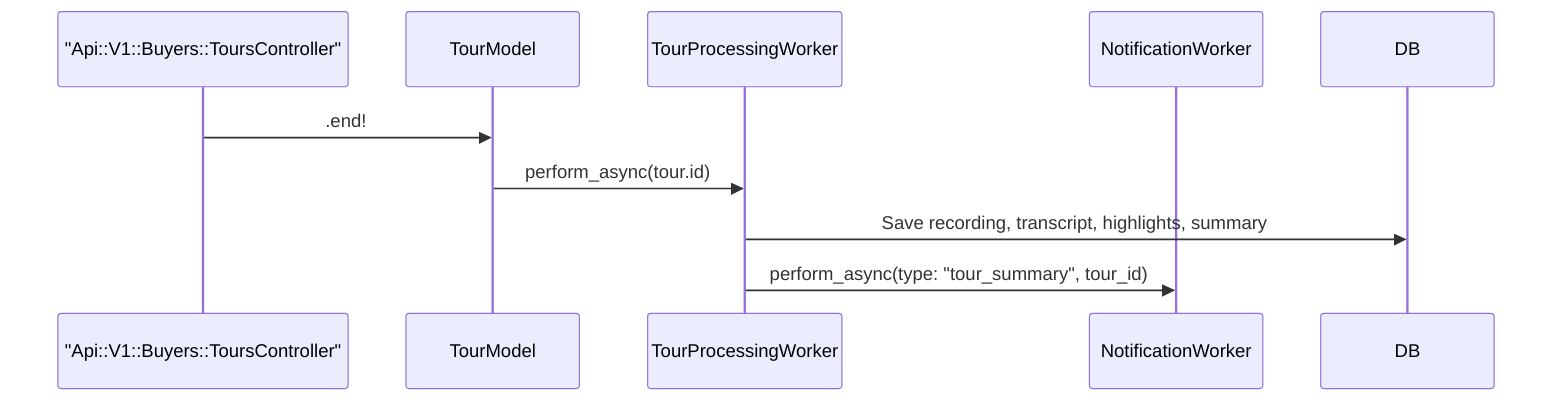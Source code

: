 sequenceDiagram
    participant ToursController as "Api::V1::Buyers::ToursController"
    participant TourModel
    participant TourProcessingWorker
    participant NotificationWorker
    participant DB

    %% Step 1: End tour
    ToursController->>TourModel: .end!
    TourModel->>TourProcessingWorker: perform_async(tour.id)

    %% Step 2: Background processing inside TourProcessingWorker
    TourProcessingWorker->>DB: Save recording, transcript, highlights, summary
    TourProcessingWorker->>NotificationWorker: perform_async(type: "tour_summary", tour_id)
